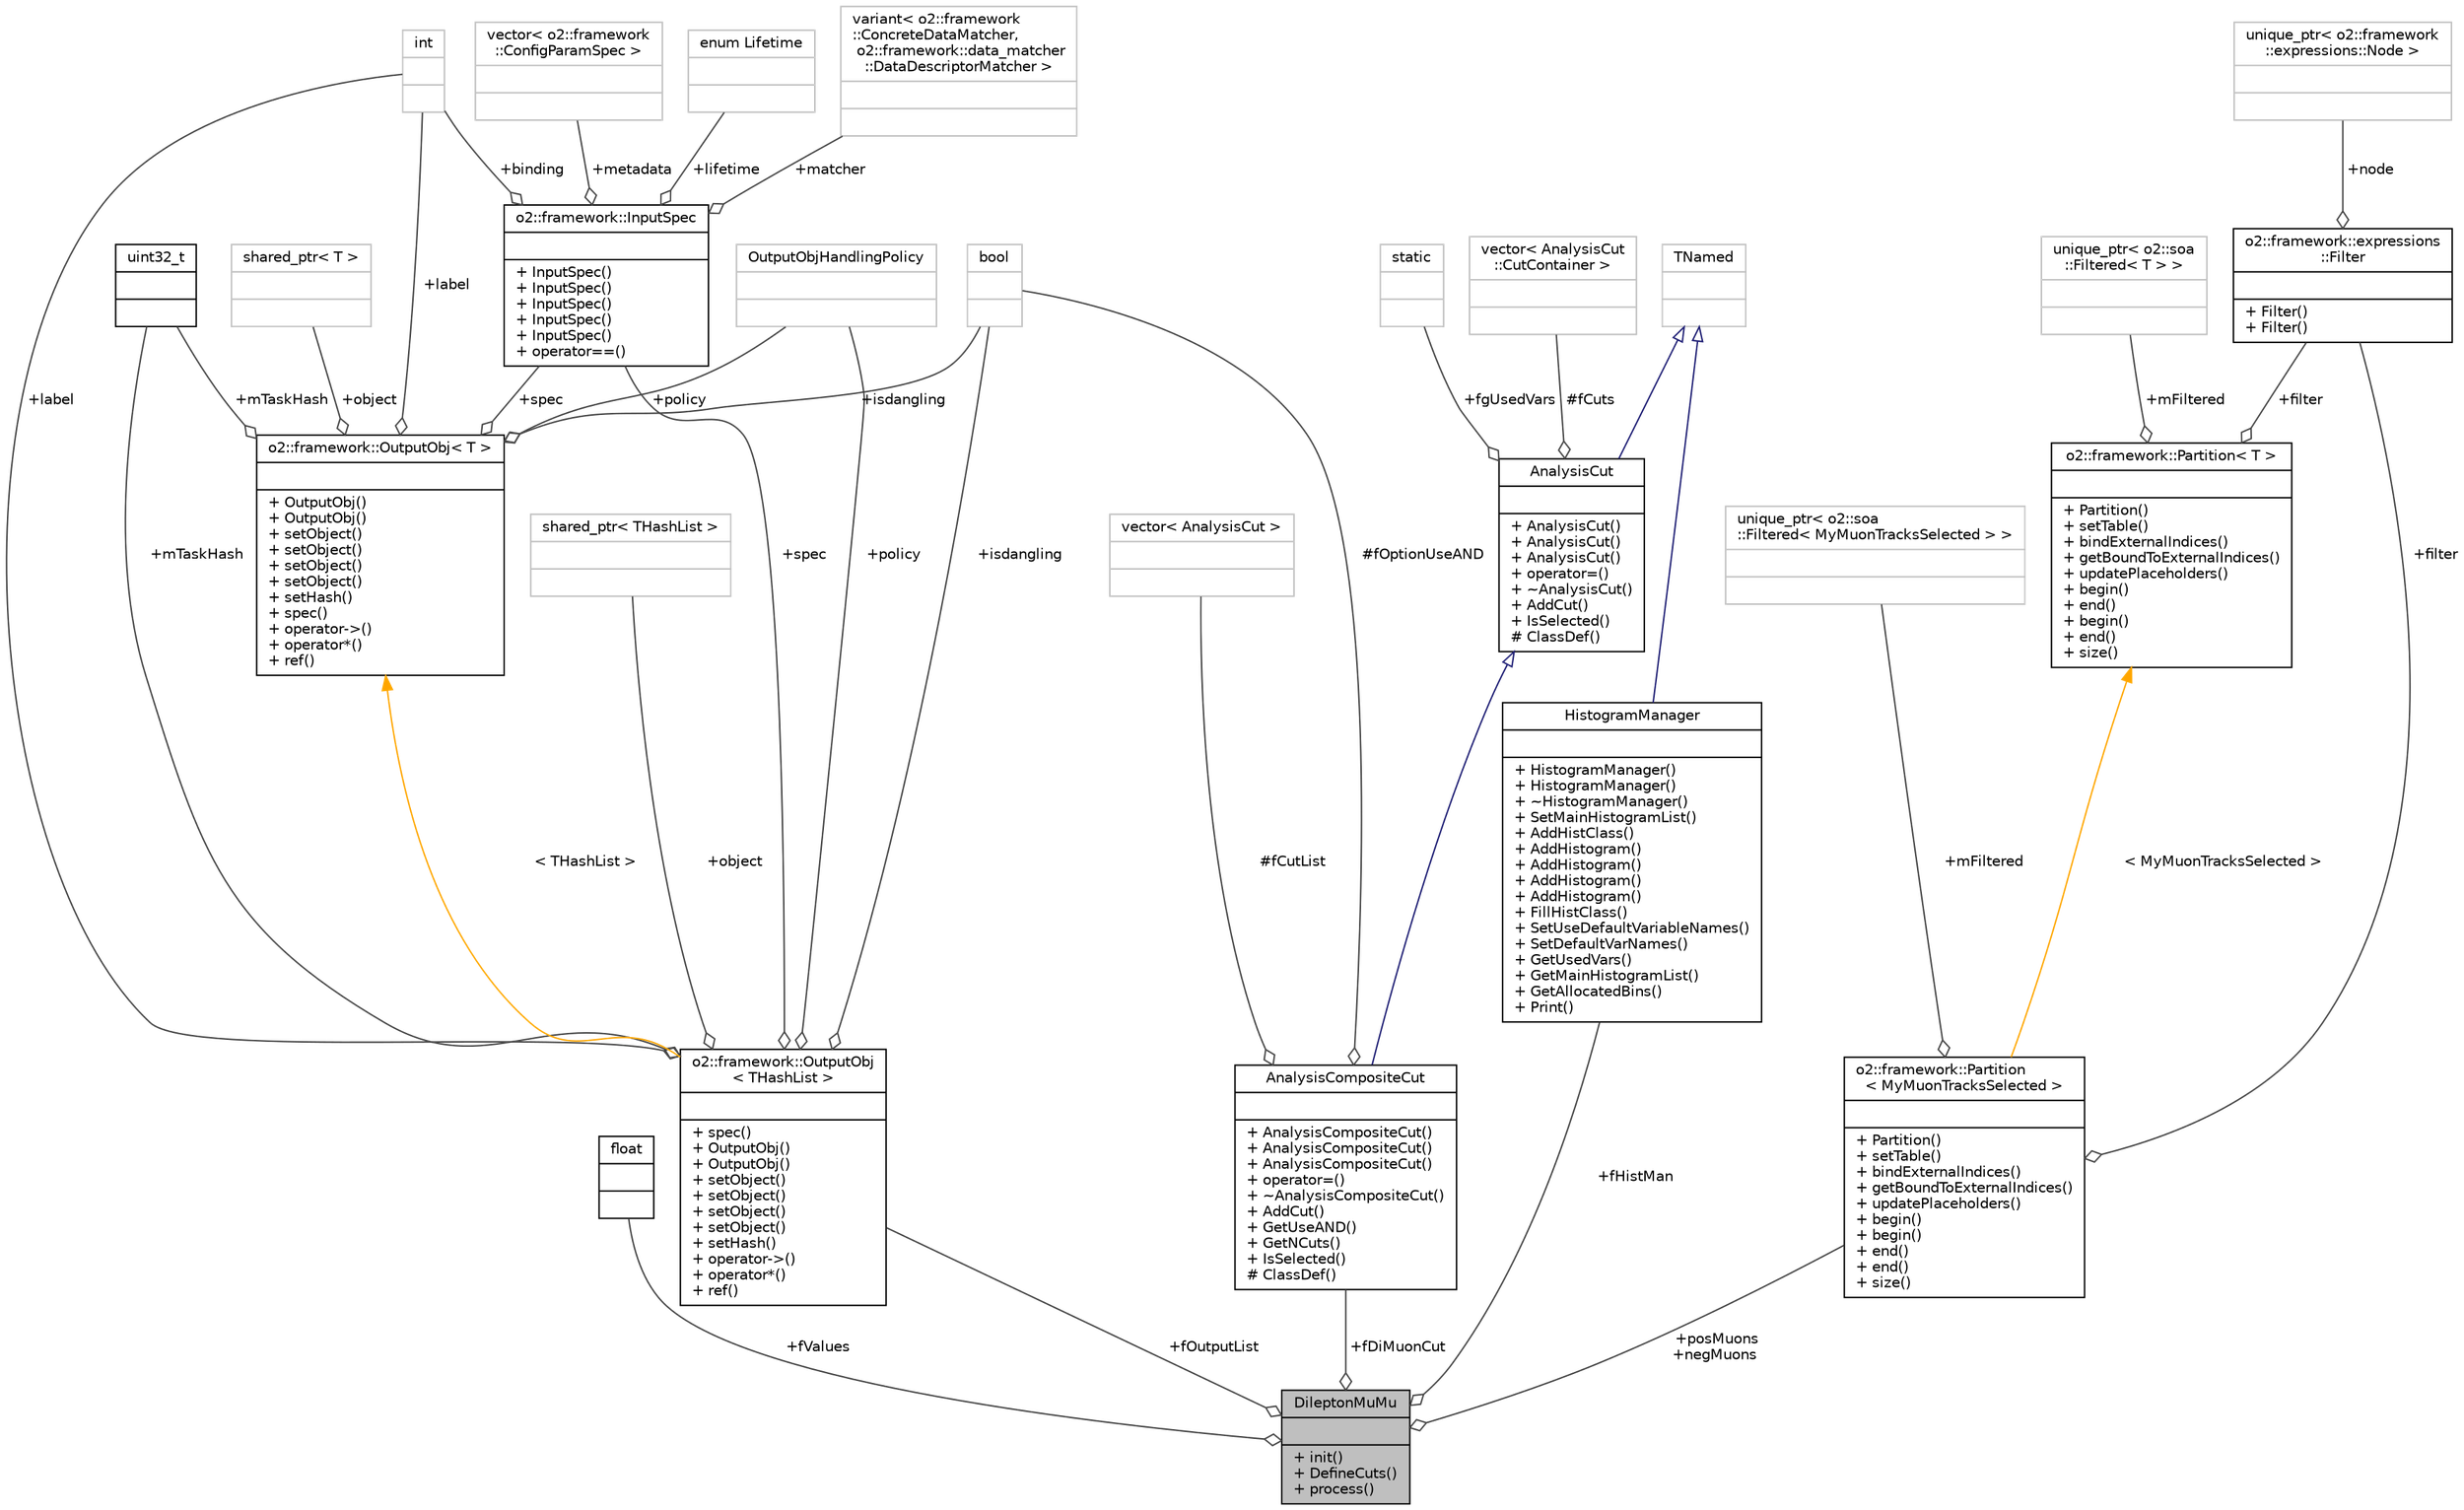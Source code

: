 digraph "DileptonMuMu"
{
 // INTERACTIVE_SVG=YES
  bgcolor="transparent";
  edge [fontname="Helvetica",fontsize="10",labelfontname="Helvetica",labelfontsize="10"];
  node [fontname="Helvetica",fontsize="10",shape=record];
  Node1 [label="{DileptonMuMu\n||+ init()\l+ DefineCuts()\l+ process()\l}",height=0.2,width=0.4,color="black", fillcolor="grey75", style="filled", fontcolor="black"];
  Node2 -> Node1 [color="grey25",fontsize="10",style="solid",label=" +fValues" ,arrowhead="odiamond",fontname="Helvetica"];
  Node2 [label="{float\n||}",height=0.2,width=0.4,color="black",URL="$d4/dc3/classfloat.html"];
  Node3 -> Node1 [color="grey25",fontsize="10",style="solid",label=" +fOutputList" ,arrowhead="odiamond",fontname="Helvetica"];
  Node3 [label="{o2::framework::OutputObj\l\< THashList \>\n||+ spec()\l+ OutputObj()\l+ OutputObj()\l+ setObject()\l+ setObject()\l+ setObject()\l+ setObject()\l+ setHash()\l+ operator-\>()\l+ operator*()\l+ ref()\l}",height=0.2,width=0.4,color="black",URL="$d4/d79/structo2_1_1framework_1_1OutputObj.html"];
  Node4 -> Node3 [color="grey25",fontsize="10",style="solid",label=" +policy" ,arrowhead="odiamond",fontname="Helvetica"];
  Node4 [label="{OutputObjHandlingPolicy\n||}",height=0.2,width=0.4,color="grey75"];
  Node5 -> Node3 [color="grey25",fontsize="10",style="solid",label=" +object" ,arrowhead="odiamond",fontname="Helvetica"];
  Node5 [label="{shared_ptr\< THashList \>\n||}",height=0.2,width=0.4,color="grey75"];
  Node6 -> Node3 [color="grey25",fontsize="10",style="solid",label=" +mTaskHash" ,arrowhead="odiamond",fontname="Helvetica"];
  Node6 [label="{uint32_t\n||}",height=0.2,width=0.4,color="black",URL="$d3/d87/classuint32__t.html"];
  Node7 -> Node3 [color="grey25",fontsize="10",style="solid",label=" +label" ,arrowhead="odiamond",fontname="Helvetica"];
  Node7 [label="{int\n||}",height=0.2,width=0.4,color="grey75"];
  Node8 -> Node3 [color="grey25",fontsize="10",style="solid",label=" +isdangling" ,arrowhead="odiamond",fontname="Helvetica"];
  Node8 [label="{bool\n||}",height=0.2,width=0.4,color="grey75"];
  Node9 -> Node3 [color="grey25",fontsize="10",style="solid",label=" +spec" ,arrowhead="odiamond",fontname="Helvetica"];
  Node9 [label="{o2::framework::InputSpec\n||+ InputSpec()\l+ InputSpec()\l+ InputSpec()\l+ InputSpec()\l+ InputSpec()\l+ operator==()\l}",height=0.2,width=0.4,color="black",URL="$da/d96/structo2_1_1framework_1_1InputSpec.html"];
  Node10 -> Node9 [color="grey25",fontsize="10",style="solid",label=" +metadata" ,arrowhead="odiamond",fontname="Helvetica"];
  Node10 [label="{vector\< o2::framework\l::ConfigParamSpec \>\n||}",height=0.2,width=0.4,color="grey75"];
  Node11 -> Node9 [color="grey25",fontsize="10",style="solid",label=" +lifetime" ,arrowhead="odiamond",fontname="Helvetica"];
  Node11 [label="{enum Lifetime\n||}",height=0.2,width=0.4,color="grey75"];
  Node12 -> Node9 [color="grey25",fontsize="10",style="solid",label=" +matcher" ,arrowhead="odiamond",fontname="Helvetica"];
  Node12 [label="{variant\< o2::framework\l::ConcreteDataMatcher,\l o2::framework::data_matcher\l::DataDescriptorMatcher \>\n||}",height=0.2,width=0.4,color="grey75"];
  Node7 -> Node9 [color="grey25",fontsize="10",style="solid",label=" +binding" ,arrowhead="odiamond",fontname="Helvetica"];
  Node13 -> Node3 [dir="back",color="orange",fontsize="10",style="solid",label=" \< THashList \>" ,fontname="Helvetica"];
  Node13 [label="{o2::framework::OutputObj\< T \>\n||+ OutputObj()\l+ OutputObj()\l+ setObject()\l+ setObject()\l+ setObject()\l+ setObject()\l+ setHash()\l+ spec()\l+ operator-\>()\l+ operator*()\l+ ref()\l}",height=0.2,width=0.4,color="black",URL="$d4/d79/structo2_1_1framework_1_1OutputObj.html"];
  Node4 -> Node13 [color="grey25",fontsize="10",style="solid",label=" +policy" ,arrowhead="odiamond",fontname="Helvetica"];
  Node6 -> Node13 [color="grey25",fontsize="10",style="solid",label=" +mTaskHash" ,arrowhead="odiamond",fontname="Helvetica"];
  Node7 -> Node13 [color="grey25",fontsize="10",style="solid",label=" +label" ,arrowhead="odiamond",fontname="Helvetica"];
  Node14 -> Node13 [color="grey25",fontsize="10",style="solid",label=" +object" ,arrowhead="odiamond",fontname="Helvetica"];
  Node14 [label="{shared_ptr\< T \>\n||}",height=0.2,width=0.4,color="grey75"];
  Node8 -> Node13 [color="grey25",fontsize="10",style="solid",label=" +isdangling" ,arrowhead="odiamond",fontname="Helvetica"];
  Node9 -> Node13 [color="grey25",fontsize="10",style="solid",label=" +spec" ,arrowhead="odiamond",fontname="Helvetica"];
  Node15 -> Node1 [color="grey25",fontsize="10",style="solid",label=" +fDiMuonCut" ,arrowhead="odiamond",fontname="Helvetica"];
  Node15 [label="{AnalysisCompositeCut\n||+ AnalysisCompositeCut()\l+ AnalysisCompositeCut()\l+ AnalysisCompositeCut()\l+ operator=()\l+ ~AnalysisCompositeCut()\l+ AddCut()\l+ GetUseAND()\l+ GetNCuts()\l+ IsSelected()\l# ClassDef()\l}",height=0.2,width=0.4,color="black",URL="$db/d7a/classAnalysisCompositeCut.html"];
  Node16 -> Node15 [dir="back",color="midnightblue",fontsize="10",style="solid",arrowtail="onormal",fontname="Helvetica"];
  Node16 [label="{AnalysisCut\n||+ AnalysisCut()\l+ AnalysisCut()\l+ AnalysisCut()\l+ operator=()\l+ ~AnalysisCut()\l+ AddCut()\l+ IsSelected()\l# ClassDef()\l}",height=0.2,width=0.4,color="black",URL="$de/df4/classAnalysisCut.html"];
  Node17 -> Node16 [dir="back",color="midnightblue",fontsize="10",style="solid",arrowtail="onormal",fontname="Helvetica"];
  Node17 [label="{TNamed\n||}",height=0.2,width=0.4,color="grey75"];
  Node18 -> Node16 [color="grey25",fontsize="10",style="solid",label=" #fCuts" ,arrowhead="odiamond",fontname="Helvetica"];
  Node18 [label="{vector\< AnalysisCut\l::CutContainer \>\n||}",height=0.2,width=0.4,color="grey75"];
  Node19 -> Node16 [color="grey25",fontsize="10",style="solid",label=" +fgUsedVars" ,arrowhead="odiamond",fontname="Helvetica"];
  Node19 [label="{static\n||}",height=0.2,width=0.4,color="grey75"];
  Node20 -> Node15 [color="grey25",fontsize="10",style="solid",label=" #fCutList" ,arrowhead="odiamond",fontname="Helvetica"];
  Node20 [label="{vector\< AnalysisCut \>\n||}",height=0.2,width=0.4,color="grey75"];
  Node8 -> Node15 [color="grey25",fontsize="10",style="solid",label=" #fOptionUseAND" ,arrowhead="odiamond",fontname="Helvetica"];
  Node21 -> Node1 [color="grey25",fontsize="10",style="solid",label=" +fHistMan" ,arrowhead="odiamond",fontname="Helvetica"];
  Node21 [label="{HistogramManager\n||+ HistogramManager()\l+ HistogramManager()\l+ ~HistogramManager()\l+ SetMainHistogramList()\l+ AddHistClass()\l+ AddHistogram()\l+ AddHistogram()\l+ AddHistogram()\l+ AddHistogram()\l+ FillHistClass()\l+ SetUseDefaultVariableNames()\l+ SetDefaultVarNames()\l+ GetUsedVars()\l+ GetMainHistogramList()\l+ GetAllocatedBins()\l+ Print()\l}",height=0.2,width=0.4,color="black",URL="$d7/d2c/classHistogramManager.html"];
  Node17 -> Node21 [dir="back",color="midnightblue",fontsize="10",style="solid",arrowtail="onormal",fontname="Helvetica"];
  Node22 -> Node1 [color="grey25",fontsize="10",style="solid",label=" +posMuons\n+negMuons" ,arrowhead="odiamond",fontname="Helvetica"];
  Node22 [label="{o2::framework::Partition\l\< MyMuonTracksSelected \>\n||+ Partition()\l+ setTable()\l+ bindExternalIndices()\l+ getBoundToExternalIndices()\l+ updatePlaceholders()\l+ begin()\l+ begin()\l+ end()\l+ end()\l+ size()\l}",height=0.2,width=0.4,color="black",URL="$d1/dbf/structo2_1_1framework_1_1Partition.html"];
  Node23 -> Node22 [color="grey25",fontsize="10",style="solid",label=" +mFiltered" ,arrowhead="odiamond",fontname="Helvetica"];
  Node23 [label="{unique_ptr\< o2::soa\l::Filtered\< MyMuonTracksSelected \> \>\n||}",height=0.2,width=0.4,color="grey75"];
  Node24 -> Node22 [color="grey25",fontsize="10",style="solid",label=" +filter" ,arrowhead="odiamond",fontname="Helvetica"];
  Node24 [label="{o2::framework::expressions\l::Filter\n||+ Filter()\l+ Filter()\l}",height=0.2,width=0.4,color="black",URL="$d1/d9a/structo2_1_1framework_1_1expressions_1_1Filter.html",tooltip="A struct, containing the root of the expression tree. "];
  Node25 -> Node24 [color="grey25",fontsize="10",style="solid",label=" +node" ,arrowhead="odiamond",fontname="Helvetica"];
  Node25 [label="{unique_ptr\< o2::framework\l::expressions::Node \>\n||}",height=0.2,width=0.4,color="grey75"];
  Node26 -> Node22 [dir="back",color="orange",fontsize="10",style="solid",label=" \< MyMuonTracksSelected \>" ,fontname="Helvetica"];
  Node26 [label="{o2::framework::Partition\< T \>\n||+ Partition()\l+ setTable()\l+ bindExternalIndices()\l+ getBoundToExternalIndices()\l+ updatePlaceholders()\l+ begin()\l+ end()\l+ begin()\l+ end()\l+ size()\l}",height=0.2,width=0.4,color="black",URL="$d1/dbf/structo2_1_1framework_1_1Partition.html"];
  Node27 -> Node26 [color="grey25",fontsize="10",style="solid",label=" +mFiltered" ,arrowhead="odiamond",fontname="Helvetica"];
  Node27 [label="{unique_ptr\< o2::soa\l::Filtered\< T \> \>\n||}",height=0.2,width=0.4,color="grey75"];
  Node24 -> Node26 [color="grey25",fontsize="10",style="solid",label=" +filter" ,arrowhead="odiamond",fontname="Helvetica"];
}
